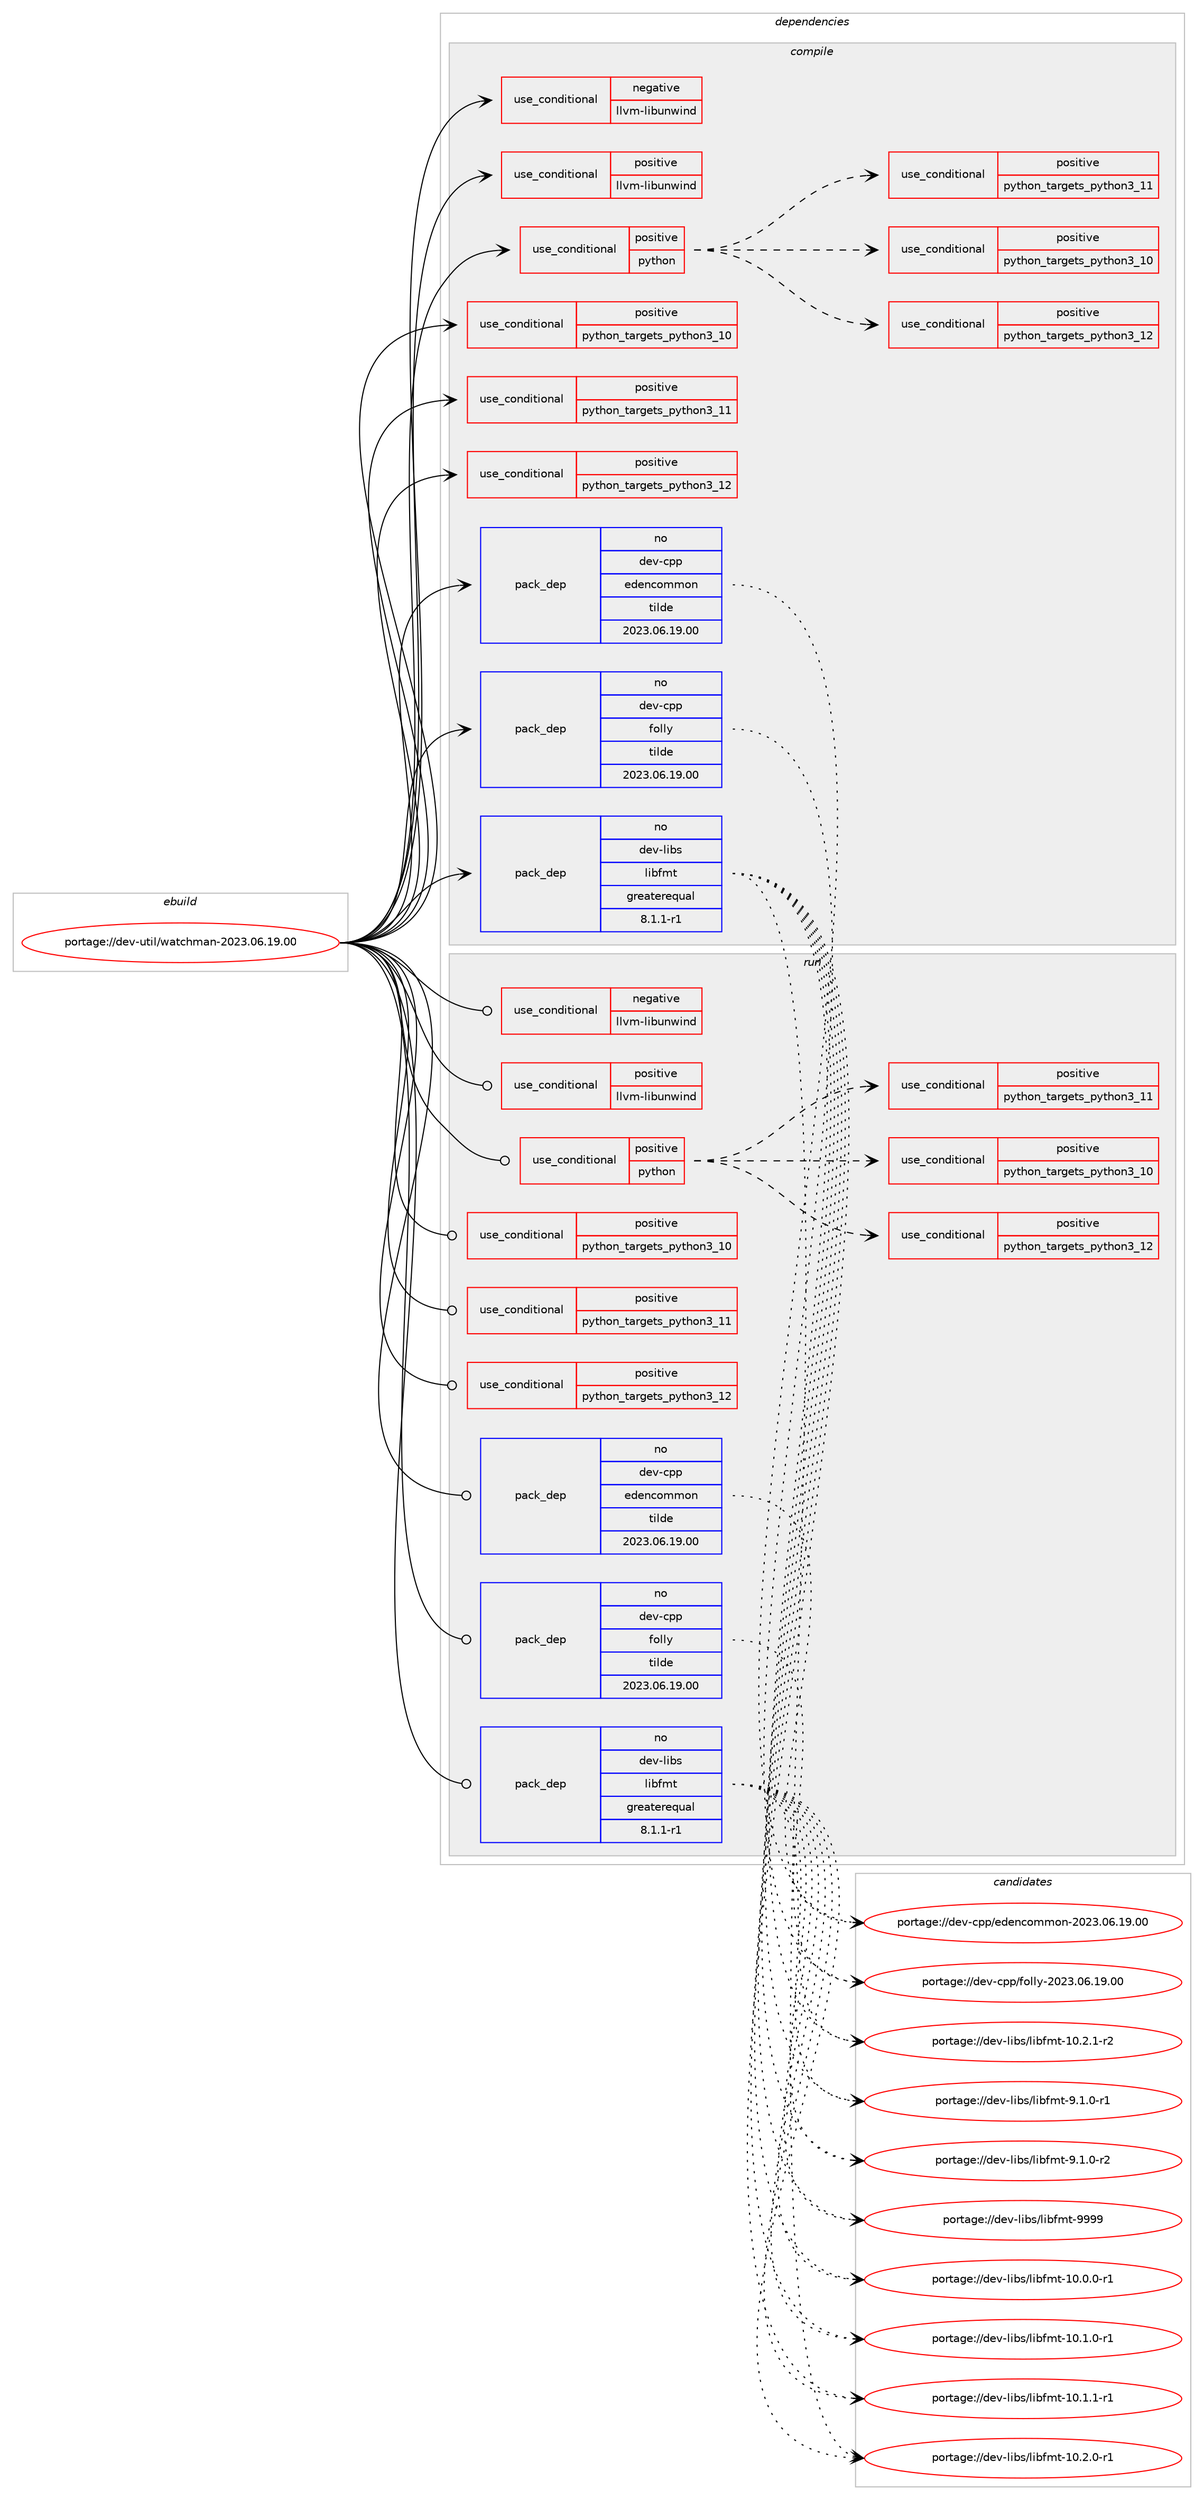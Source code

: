 digraph prolog {

# *************
# Graph options
# *************

newrank=true;
concentrate=true;
compound=true;
graph [rankdir=LR,fontname=Helvetica,fontsize=10,ranksep=1.5];#, ranksep=2.5, nodesep=0.2];
edge  [arrowhead=vee];
node  [fontname=Helvetica,fontsize=10];

# **********
# The ebuild
# **********

subgraph cluster_leftcol {
color=gray;
rank=same;
label=<<i>ebuild</i>>;
id [label="portage://dev-util/watchman-2023.06.19.00", color=red, width=4, href="../dev-util/watchman-2023.06.19.00.svg"];
}

# ****************
# The dependencies
# ****************

subgraph cluster_midcol {
color=gray;
label=<<i>dependencies</i>>;
subgraph cluster_compile {
fillcolor="#eeeeee";
style=filled;
label=<<i>compile</i>>;
subgraph cond60459 {
dependency112337 [label=<<TABLE BORDER="0" CELLBORDER="1" CELLSPACING="0" CELLPADDING="4"><TR><TD ROWSPAN="3" CELLPADDING="10">use_conditional</TD></TR><TR><TD>negative</TD></TR><TR><TD>llvm-libunwind</TD></TR></TABLE>>, shape=none, color=red];
# *** BEGIN UNKNOWN DEPENDENCY TYPE (TODO) ***
# dependency112337 -> package_dependency(portage://dev-util/watchman-2023.06.19.00,install,no,sys-libs,libunwind,none,[,,],any_same_slot,[])
# *** END UNKNOWN DEPENDENCY TYPE (TODO) ***

}
id:e -> dependency112337:w [weight=20,style="solid",arrowhead="vee"];
subgraph cond60460 {
dependency112338 [label=<<TABLE BORDER="0" CELLBORDER="1" CELLSPACING="0" CELLPADDING="4"><TR><TD ROWSPAN="3" CELLPADDING="10">use_conditional</TD></TR><TR><TD>positive</TD></TR><TR><TD>llvm-libunwind</TD></TR></TABLE>>, shape=none, color=red];
# *** BEGIN UNKNOWN DEPENDENCY TYPE (TODO) ***
# dependency112338 -> package_dependency(portage://dev-util/watchman-2023.06.19.00,install,no,sys-libs,llvm-libunwind,none,[,,],any_same_slot,[])
# *** END UNKNOWN DEPENDENCY TYPE (TODO) ***

}
id:e -> dependency112338:w [weight=20,style="solid",arrowhead="vee"];
subgraph cond60461 {
dependency112339 [label=<<TABLE BORDER="0" CELLBORDER="1" CELLSPACING="0" CELLPADDING="4"><TR><TD ROWSPAN="3" CELLPADDING="10">use_conditional</TD></TR><TR><TD>positive</TD></TR><TR><TD>python</TD></TR></TABLE>>, shape=none, color=red];
subgraph cond60462 {
dependency112340 [label=<<TABLE BORDER="0" CELLBORDER="1" CELLSPACING="0" CELLPADDING="4"><TR><TD ROWSPAN="3" CELLPADDING="10">use_conditional</TD></TR><TR><TD>positive</TD></TR><TR><TD>python_targets_python3_10</TD></TR></TABLE>>, shape=none, color=red];
# *** BEGIN UNKNOWN DEPENDENCY TYPE (TODO) ***
# dependency112340 -> package_dependency(portage://dev-util/watchman-2023.06.19.00,install,no,dev-lang,python,none,[,,],[slot(3.10)],[])
# *** END UNKNOWN DEPENDENCY TYPE (TODO) ***

}
dependency112339:e -> dependency112340:w [weight=20,style="dashed",arrowhead="vee"];
subgraph cond60463 {
dependency112341 [label=<<TABLE BORDER="0" CELLBORDER="1" CELLSPACING="0" CELLPADDING="4"><TR><TD ROWSPAN="3" CELLPADDING="10">use_conditional</TD></TR><TR><TD>positive</TD></TR><TR><TD>python_targets_python3_11</TD></TR></TABLE>>, shape=none, color=red];
# *** BEGIN UNKNOWN DEPENDENCY TYPE (TODO) ***
# dependency112341 -> package_dependency(portage://dev-util/watchman-2023.06.19.00,install,no,dev-lang,python,none,[,,],[slot(3.11)],[])
# *** END UNKNOWN DEPENDENCY TYPE (TODO) ***

}
dependency112339:e -> dependency112341:w [weight=20,style="dashed",arrowhead="vee"];
subgraph cond60464 {
dependency112342 [label=<<TABLE BORDER="0" CELLBORDER="1" CELLSPACING="0" CELLPADDING="4"><TR><TD ROWSPAN="3" CELLPADDING="10">use_conditional</TD></TR><TR><TD>positive</TD></TR><TR><TD>python_targets_python3_12</TD></TR></TABLE>>, shape=none, color=red];
# *** BEGIN UNKNOWN DEPENDENCY TYPE (TODO) ***
# dependency112342 -> package_dependency(portage://dev-util/watchman-2023.06.19.00,install,no,dev-lang,python,none,[,,],[slot(3.12)],[])
# *** END UNKNOWN DEPENDENCY TYPE (TODO) ***

}
dependency112339:e -> dependency112342:w [weight=20,style="dashed",arrowhead="vee"];
}
id:e -> dependency112339:w [weight=20,style="solid",arrowhead="vee"];
subgraph cond60465 {
dependency112343 [label=<<TABLE BORDER="0" CELLBORDER="1" CELLSPACING="0" CELLPADDING="4"><TR><TD ROWSPAN="3" CELLPADDING="10">use_conditional</TD></TR><TR><TD>positive</TD></TR><TR><TD>python_targets_python3_10</TD></TR></TABLE>>, shape=none, color=red];
# *** BEGIN UNKNOWN DEPENDENCY TYPE (TODO) ***
# dependency112343 -> package_dependency(portage://dev-util/watchman-2023.06.19.00,install,no,dev-lang,python,none,[,,],[slot(3.10)],[])
# *** END UNKNOWN DEPENDENCY TYPE (TODO) ***

}
id:e -> dependency112343:w [weight=20,style="solid",arrowhead="vee"];
subgraph cond60466 {
dependency112344 [label=<<TABLE BORDER="0" CELLBORDER="1" CELLSPACING="0" CELLPADDING="4"><TR><TD ROWSPAN="3" CELLPADDING="10">use_conditional</TD></TR><TR><TD>positive</TD></TR><TR><TD>python_targets_python3_11</TD></TR></TABLE>>, shape=none, color=red];
# *** BEGIN UNKNOWN DEPENDENCY TYPE (TODO) ***
# dependency112344 -> package_dependency(portage://dev-util/watchman-2023.06.19.00,install,no,dev-lang,python,none,[,,],[slot(3.11)],[])
# *** END UNKNOWN DEPENDENCY TYPE (TODO) ***

}
id:e -> dependency112344:w [weight=20,style="solid",arrowhead="vee"];
subgraph cond60467 {
dependency112345 [label=<<TABLE BORDER="0" CELLBORDER="1" CELLSPACING="0" CELLPADDING="4"><TR><TD ROWSPAN="3" CELLPADDING="10">use_conditional</TD></TR><TR><TD>positive</TD></TR><TR><TD>python_targets_python3_12</TD></TR></TABLE>>, shape=none, color=red];
# *** BEGIN UNKNOWN DEPENDENCY TYPE (TODO) ***
# dependency112345 -> package_dependency(portage://dev-util/watchman-2023.06.19.00,install,no,dev-lang,python,none,[,,],[slot(3.12)],[])
# *** END UNKNOWN DEPENDENCY TYPE (TODO) ***

}
id:e -> dependency112345:w [weight=20,style="solid",arrowhead="vee"];
subgraph pack50447 {
dependency112346 [label=<<TABLE BORDER="0" CELLBORDER="1" CELLSPACING="0" CELLPADDING="4" WIDTH="220"><TR><TD ROWSPAN="6" CELLPADDING="30">pack_dep</TD></TR><TR><TD WIDTH="110">no</TD></TR><TR><TD>dev-cpp</TD></TR><TR><TD>edencommon</TD></TR><TR><TD>tilde</TD></TR><TR><TD>2023.06.19.00</TD></TR></TABLE>>, shape=none, color=blue];
}
id:e -> dependency112346:w [weight=20,style="solid",arrowhead="vee"];
subgraph pack50448 {
dependency112347 [label=<<TABLE BORDER="0" CELLBORDER="1" CELLSPACING="0" CELLPADDING="4" WIDTH="220"><TR><TD ROWSPAN="6" CELLPADDING="30">pack_dep</TD></TR><TR><TD WIDTH="110">no</TD></TR><TR><TD>dev-cpp</TD></TR><TR><TD>folly</TD></TR><TR><TD>tilde</TD></TR><TR><TD>2023.06.19.00</TD></TR></TABLE>>, shape=none, color=blue];
}
id:e -> dependency112347:w [weight=20,style="solid",arrowhead="vee"];
# *** BEGIN UNKNOWN DEPENDENCY TYPE (TODO) ***
# id -> package_dependency(portage://dev-util/watchman-2023.06.19.00,install,no,dev-cpp,glog,none,[,,],any_same_slot,[])
# *** END UNKNOWN DEPENDENCY TYPE (TODO) ***

# *** BEGIN UNKNOWN DEPENDENCY TYPE (TODO) ***
# id -> package_dependency(portage://dev-util/watchman-2023.06.19.00,install,no,dev-cpp,gtest,none,[,,],[],[])
# *** END UNKNOWN DEPENDENCY TYPE (TODO) ***

# *** BEGIN UNKNOWN DEPENDENCY TYPE (TODO) ***
# id -> package_dependency(portage://dev-util/watchman-2023.06.19.00,install,no,dev-libs,libevent,none,[,,],any_same_slot,[])
# *** END UNKNOWN DEPENDENCY TYPE (TODO) ***

subgraph pack50449 {
dependency112348 [label=<<TABLE BORDER="0" CELLBORDER="1" CELLSPACING="0" CELLPADDING="4" WIDTH="220"><TR><TD ROWSPAN="6" CELLPADDING="30">pack_dep</TD></TR><TR><TD WIDTH="110">no</TD></TR><TR><TD>dev-libs</TD></TR><TR><TD>libfmt</TD></TR><TR><TD>greaterequal</TD></TR><TR><TD>8.1.1-r1</TD></TR></TABLE>>, shape=none, color=blue];
}
id:e -> dependency112348:w [weight=20,style="solid",arrowhead="vee"];
# *** BEGIN UNKNOWN DEPENDENCY TYPE (TODO) ***
# id -> package_dependency(portage://dev-util/watchman-2023.06.19.00,install,no,dev-libs,libpcre2,none,[,,],[],[])
# *** END UNKNOWN DEPENDENCY TYPE (TODO) ***

# *** BEGIN UNKNOWN DEPENDENCY TYPE (TODO) ***
# id -> package_dependency(portage://dev-util/watchman-2023.06.19.00,install,no,dev-libs,openssl,none,[,,],any_same_slot,[])
# *** END UNKNOWN DEPENDENCY TYPE (TODO) ***

}
subgraph cluster_compileandrun {
fillcolor="#eeeeee";
style=filled;
label=<<i>compile and run</i>>;
}
subgraph cluster_run {
fillcolor="#eeeeee";
style=filled;
label=<<i>run</i>>;
subgraph cond60468 {
dependency112349 [label=<<TABLE BORDER="0" CELLBORDER="1" CELLSPACING="0" CELLPADDING="4"><TR><TD ROWSPAN="3" CELLPADDING="10">use_conditional</TD></TR><TR><TD>negative</TD></TR><TR><TD>llvm-libunwind</TD></TR></TABLE>>, shape=none, color=red];
# *** BEGIN UNKNOWN DEPENDENCY TYPE (TODO) ***
# dependency112349 -> package_dependency(portage://dev-util/watchman-2023.06.19.00,run,no,sys-libs,libunwind,none,[,,],any_same_slot,[])
# *** END UNKNOWN DEPENDENCY TYPE (TODO) ***

}
id:e -> dependency112349:w [weight=20,style="solid",arrowhead="odot"];
subgraph cond60469 {
dependency112350 [label=<<TABLE BORDER="0" CELLBORDER="1" CELLSPACING="0" CELLPADDING="4"><TR><TD ROWSPAN="3" CELLPADDING="10">use_conditional</TD></TR><TR><TD>positive</TD></TR><TR><TD>llvm-libunwind</TD></TR></TABLE>>, shape=none, color=red];
# *** BEGIN UNKNOWN DEPENDENCY TYPE (TODO) ***
# dependency112350 -> package_dependency(portage://dev-util/watchman-2023.06.19.00,run,no,sys-libs,llvm-libunwind,none,[,,],any_same_slot,[])
# *** END UNKNOWN DEPENDENCY TYPE (TODO) ***

}
id:e -> dependency112350:w [weight=20,style="solid",arrowhead="odot"];
subgraph cond60470 {
dependency112351 [label=<<TABLE BORDER="0" CELLBORDER="1" CELLSPACING="0" CELLPADDING="4"><TR><TD ROWSPAN="3" CELLPADDING="10">use_conditional</TD></TR><TR><TD>positive</TD></TR><TR><TD>python</TD></TR></TABLE>>, shape=none, color=red];
subgraph cond60471 {
dependency112352 [label=<<TABLE BORDER="0" CELLBORDER="1" CELLSPACING="0" CELLPADDING="4"><TR><TD ROWSPAN="3" CELLPADDING="10">use_conditional</TD></TR><TR><TD>positive</TD></TR><TR><TD>python_targets_python3_10</TD></TR></TABLE>>, shape=none, color=red];
# *** BEGIN UNKNOWN DEPENDENCY TYPE (TODO) ***
# dependency112352 -> package_dependency(portage://dev-util/watchman-2023.06.19.00,run,no,dev-lang,python,none,[,,],[slot(3.10)],[])
# *** END UNKNOWN DEPENDENCY TYPE (TODO) ***

}
dependency112351:e -> dependency112352:w [weight=20,style="dashed",arrowhead="vee"];
subgraph cond60472 {
dependency112353 [label=<<TABLE BORDER="0" CELLBORDER="1" CELLSPACING="0" CELLPADDING="4"><TR><TD ROWSPAN="3" CELLPADDING="10">use_conditional</TD></TR><TR><TD>positive</TD></TR><TR><TD>python_targets_python3_11</TD></TR></TABLE>>, shape=none, color=red];
# *** BEGIN UNKNOWN DEPENDENCY TYPE (TODO) ***
# dependency112353 -> package_dependency(portage://dev-util/watchman-2023.06.19.00,run,no,dev-lang,python,none,[,,],[slot(3.11)],[])
# *** END UNKNOWN DEPENDENCY TYPE (TODO) ***

}
dependency112351:e -> dependency112353:w [weight=20,style="dashed",arrowhead="vee"];
subgraph cond60473 {
dependency112354 [label=<<TABLE BORDER="0" CELLBORDER="1" CELLSPACING="0" CELLPADDING="4"><TR><TD ROWSPAN="3" CELLPADDING="10">use_conditional</TD></TR><TR><TD>positive</TD></TR><TR><TD>python_targets_python3_12</TD></TR></TABLE>>, shape=none, color=red];
# *** BEGIN UNKNOWN DEPENDENCY TYPE (TODO) ***
# dependency112354 -> package_dependency(portage://dev-util/watchman-2023.06.19.00,run,no,dev-lang,python,none,[,,],[slot(3.12)],[])
# *** END UNKNOWN DEPENDENCY TYPE (TODO) ***

}
dependency112351:e -> dependency112354:w [weight=20,style="dashed",arrowhead="vee"];
}
id:e -> dependency112351:w [weight=20,style="solid",arrowhead="odot"];
subgraph cond60474 {
dependency112355 [label=<<TABLE BORDER="0" CELLBORDER="1" CELLSPACING="0" CELLPADDING="4"><TR><TD ROWSPAN="3" CELLPADDING="10">use_conditional</TD></TR><TR><TD>positive</TD></TR><TR><TD>python_targets_python3_10</TD></TR></TABLE>>, shape=none, color=red];
# *** BEGIN UNKNOWN DEPENDENCY TYPE (TODO) ***
# dependency112355 -> package_dependency(portage://dev-util/watchman-2023.06.19.00,run,no,dev-lang,python,none,[,,],[slot(3.10)],[])
# *** END UNKNOWN DEPENDENCY TYPE (TODO) ***

}
id:e -> dependency112355:w [weight=20,style="solid",arrowhead="odot"];
subgraph cond60475 {
dependency112356 [label=<<TABLE BORDER="0" CELLBORDER="1" CELLSPACING="0" CELLPADDING="4"><TR><TD ROWSPAN="3" CELLPADDING="10">use_conditional</TD></TR><TR><TD>positive</TD></TR><TR><TD>python_targets_python3_11</TD></TR></TABLE>>, shape=none, color=red];
# *** BEGIN UNKNOWN DEPENDENCY TYPE (TODO) ***
# dependency112356 -> package_dependency(portage://dev-util/watchman-2023.06.19.00,run,no,dev-lang,python,none,[,,],[slot(3.11)],[])
# *** END UNKNOWN DEPENDENCY TYPE (TODO) ***

}
id:e -> dependency112356:w [weight=20,style="solid",arrowhead="odot"];
subgraph cond60476 {
dependency112357 [label=<<TABLE BORDER="0" CELLBORDER="1" CELLSPACING="0" CELLPADDING="4"><TR><TD ROWSPAN="3" CELLPADDING="10">use_conditional</TD></TR><TR><TD>positive</TD></TR><TR><TD>python_targets_python3_12</TD></TR></TABLE>>, shape=none, color=red];
# *** BEGIN UNKNOWN DEPENDENCY TYPE (TODO) ***
# dependency112357 -> package_dependency(portage://dev-util/watchman-2023.06.19.00,run,no,dev-lang,python,none,[,,],[slot(3.12)],[])
# *** END UNKNOWN DEPENDENCY TYPE (TODO) ***

}
id:e -> dependency112357:w [weight=20,style="solid",arrowhead="odot"];
subgraph pack50450 {
dependency112358 [label=<<TABLE BORDER="0" CELLBORDER="1" CELLSPACING="0" CELLPADDING="4" WIDTH="220"><TR><TD ROWSPAN="6" CELLPADDING="30">pack_dep</TD></TR><TR><TD WIDTH="110">no</TD></TR><TR><TD>dev-cpp</TD></TR><TR><TD>edencommon</TD></TR><TR><TD>tilde</TD></TR><TR><TD>2023.06.19.00</TD></TR></TABLE>>, shape=none, color=blue];
}
id:e -> dependency112358:w [weight=20,style="solid",arrowhead="odot"];
subgraph pack50451 {
dependency112359 [label=<<TABLE BORDER="0" CELLBORDER="1" CELLSPACING="0" CELLPADDING="4" WIDTH="220"><TR><TD ROWSPAN="6" CELLPADDING="30">pack_dep</TD></TR><TR><TD WIDTH="110">no</TD></TR><TR><TD>dev-cpp</TD></TR><TR><TD>folly</TD></TR><TR><TD>tilde</TD></TR><TR><TD>2023.06.19.00</TD></TR></TABLE>>, shape=none, color=blue];
}
id:e -> dependency112359:w [weight=20,style="solid",arrowhead="odot"];
# *** BEGIN UNKNOWN DEPENDENCY TYPE (TODO) ***
# id -> package_dependency(portage://dev-util/watchman-2023.06.19.00,run,no,dev-cpp,glog,none,[,,],any_same_slot,[])
# *** END UNKNOWN DEPENDENCY TYPE (TODO) ***

# *** BEGIN UNKNOWN DEPENDENCY TYPE (TODO) ***
# id -> package_dependency(portage://dev-util/watchman-2023.06.19.00,run,no,dev-libs,libevent,none,[,,],any_same_slot,[])
# *** END UNKNOWN DEPENDENCY TYPE (TODO) ***

subgraph pack50452 {
dependency112360 [label=<<TABLE BORDER="0" CELLBORDER="1" CELLSPACING="0" CELLPADDING="4" WIDTH="220"><TR><TD ROWSPAN="6" CELLPADDING="30">pack_dep</TD></TR><TR><TD WIDTH="110">no</TD></TR><TR><TD>dev-libs</TD></TR><TR><TD>libfmt</TD></TR><TR><TD>greaterequal</TD></TR><TR><TD>8.1.1-r1</TD></TR></TABLE>>, shape=none, color=blue];
}
id:e -> dependency112360:w [weight=20,style="solid",arrowhead="odot"];
# *** BEGIN UNKNOWN DEPENDENCY TYPE (TODO) ***
# id -> package_dependency(portage://dev-util/watchman-2023.06.19.00,run,no,dev-libs,libpcre2,none,[,,],[],[])
# *** END UNKNOWN DEPENDENCY TYPE (TODO) ***

# *** BEGIN UNKNOWN DEPENDENCY TYPE (TODO) ***
# id -> package_dependency(portage://dev-util/watchman-2023.06.19.00,run,no,dev-libs,openssl,none,[,,],any_same_slot,[])
# *** END UNKNOWN DEPENDENCY TYPE (TODO) ***

# *** BEGIN UNKNOWN DEPENDENCY TYPE (TODO) ***
# id -> package_dependency(portage://dev-util/watchman-2023.06.19.00,run,no,virtual,tmpfiles,none,[,,],[],[])
# *** END UNKNOWN DEPENDENCY TYPE (TODO) ***

}
}

# **************
# The candidates
# **************

subgraph cluster_choices {
rank=same;
color=gray;
label=<<i>candidates</i>>;

subgraph choice50447 {
color=black;
nodesep=1;
choice100101118459911211247101100101110991111091091111104550485051464854464957464848 [label="portage://dev-cpp/edencommon-2023.06.19.00", color=red, width=4,href="../dev-cpp/edencommon-2023.06.19.00.svg"];
dependency112346:e -> choice100101118459911211247101100101110991111091091111104550485051464854464957464848:w [style=dotted,weight="100"];
}
subgraph choice50448 {
color=black;
nodesep=1;
choice1001011184599112112471021111081081214550485051464854464957464848 [label="portage://dev-cpp/folly-2023.06.19.00", color=red, width=4,href="../dev-cpp/folly-2023.06.19.00.svg"];
dependency112347:e -> choice1001011184599112112471021111081081214550485051464854464957464848:w [style=dotted,weight="100"];
}
subgraph choice50449 {
color=black;
nodesep=1;
choice10010111845108105981154710810598102109116454948464846484511449 [label="portage://dev-libs/libfmt-10.0.0-r1", color=red, width=4,href="../dev-libs/libfmt-10.0.0-r1.svg"];
choice10010111845108105981154710810598102109116454948464946484511449 [label="portage://dev-libs/libfmt-10.1.0-r1", color=red, width=4,href="../dev-libs/libfmt-10.1.0-r1.svg"];
choice10010111845108105981154710810598102109116454948464946494511449 [label="portage://dev-libs/libfmt-10.1.1-r1", color=red, width=4,href="../dev-libs/libfmt-10.1.1-r1.svg"];
choice10010111845108105981154710810598102109116454948465046484511449 [label="portage://dev-libs/libfmt-10.2.0-r1", color=red, width=4,href="../dev-libs/libfmt-10.2.0-r1.svg"];
choice10010111845108105981154710810598102109116454948465046494511450 [label="portage://dev-libs/libfmt-10.2.1-r2", color=red, width=4,href="../dev-libs/libfmt-10.2.1-r2.svg"];
choice100101118451081059811547108105981021091164557464946484511449 [label="portage://dev-libs/libfmt-9.1.0-r1", color=red, width=4,href="../dev-libs/libfmt-9.1.0-r1.svg"];
choice100101118451081059811547108105981021091164557464946484511450 [label="portage://dev-libs/libfmt-9.1.0-r2", color=red, width=4,href="../dev-libs/libfmt-9.1.0-r2.svg"];
choice100101118451081059811547108105981021091164557575757 [label="portage://dev-libs/libfmt-9999", color=red, width=4,href="../dev-libs/libfmt-9999.svg"];
dependency112348:e -> choice10010111845108105981154710810598102109116454948464846484511449:w [style=dotted,weight="100"];
dependency112348:e -> choice10010111845108105981154710810598102109116454948464946484511449:w [style=dotted,weight="100"];
dependency112348:e -> choice10010111845108105981154710810598102109116454948464946494511449:w [style=dotted,weight="100"];
dependency112348:e -> choice10010111845108105981154710810598102109116454948465046484511449:w [style=dotted,weight="100"];
dependency112348:e -> choice10010111845108105981154710810598102109116454948465046494511450:w [style=dotted,weight="100"];
dependency112348:e -> choice100101118451081059811547108105981021091164557464946484511449:w [style=dotted,weight="100"];
dependency112348:e -> choice100101118451081059811547108105981021091164557464946484511450:w [style=dotted,weight="100"];
dependency112348:e -> choice100101118451081059811547108105981021091164557575757:w [style=dotted,weight="100"];
}
subgraph choice50450 {
color=black;
nodesep=1;
choice100101118459911211247101100101110991111091091111104550485051464854464957464848 [label="portage://dev-cpp/edencommon-2023.06.19.00", color=red, width=4,href="../dev-cpp/edencommon-2023.06.19.00.svg"];
dependency112358:e -> choice100101118459911211247101100101110991111091091111104550485051464854464957464848:w [style=dotted,weight="100"];
}
subgraph choice50451 {
color=black;
nodesep=1;
choice1001011184599112112471021111081081214550485051464854464957464848 [label="portage://dev-cpp/folly-2023.06.19.00", color=red, width=4,href="../dev-cpp/folly-2023.06.19.00.svg"];
dependency112359:e -> choice1001011184599112112471021111081081214550485051464854464957464848:w [style=dotted,weight="100"];
}
subgraph choice50452 {
color=black;
nodesep=1;
choice10010111845108105981154710810598102109116454948464846484511449 [label="portage://dev-libs/libfmt-10.0.0-r1", color=red, width=4,href="../dev-libs/libfmt-10.0.0-r1.svg"];
choice10010111845108105981154710810598102109116454948464946484511449 [label="portage://dev-libs/libfmt-10.1.0-r1", color=red, width=4,href="../dev-libs/libfmt-10.1.0-r1.svg"];
choice10010111845108105981154710810598102109116454948464946494511449 [label="portage://dev-libs/libfmt-10.1.1-r1", color=red, width=4,href="../dev-libs/libfmt-10.1.1-r1.svg"];
choice10010111845108105981154710810598102109116454948465046484511449 [label="portage://dev-libs/libfmt-10.2.0-r1", color=red, width=4,href="../dev-libs/libfmt-10.2.0-r1.svg"];
choice10010111845108105981154710810598102109116454948465046494511450 [label="portage://dev-libs/libfmt-10.2.1-r2", color=red, width=4,href="../dev-libs/libfmt-10.2.1-r2.svg"];
choice100101118451081059811547108105981021091164557464946484511449 [label="portage://dev-libs/libfmt-9.1.0-r1", color=red, width=4,href="../dev-libs/libfmt-9.1.0-r1.svg"];
choice100101118451081059811547108105981021091164557464946484511450 [label="portage://dev-libs/libfmt-9.1.0-r2", color=red, width=4,href="../dev-libs/libfmt-9.1.0-r2.svg"];
choice100101118451081059811547108105981021091164557575757 [label="portage://dev-libs/libfmt-9999", color=red, width=4,href="../dev-libs/libfmt-9999.svg"];
dependency112360:e -> choice10010111845108105981154710810598102109116454948464846484511449:w [style=dotted,weight="100"];
dependency112360:e -> choice10010111845108105981154710810598102109116454948464946484511449:w [style=dotted,weight="100"];
dependency112360:e -> choice10010111845108105981154710810598102109116454948464946494511449:w [style=dotted,weight="100"];
dependency112360:e -> choice10010111845108105981154710810598102109116454948465046484511449:w [style=dotted,weight="100"];
dependency112360:e -> choice10010111845108105981154710810598102109116454948465046494511450:w [style=dotted,weight="100"];
dependency112360:e -> choice100101118451081059811547108105981021091164557464946484511449:w [style=dotted,weight="100"];
dependency112360:e -> choice100101118451081059811547108105981021091164557464946484511450:w [style=dotted,weight="100"];
dependency112360:e -> choice100101118451081059811547108105981021091164557575757:w [style=dotted,weight="100"];
}
}

}
